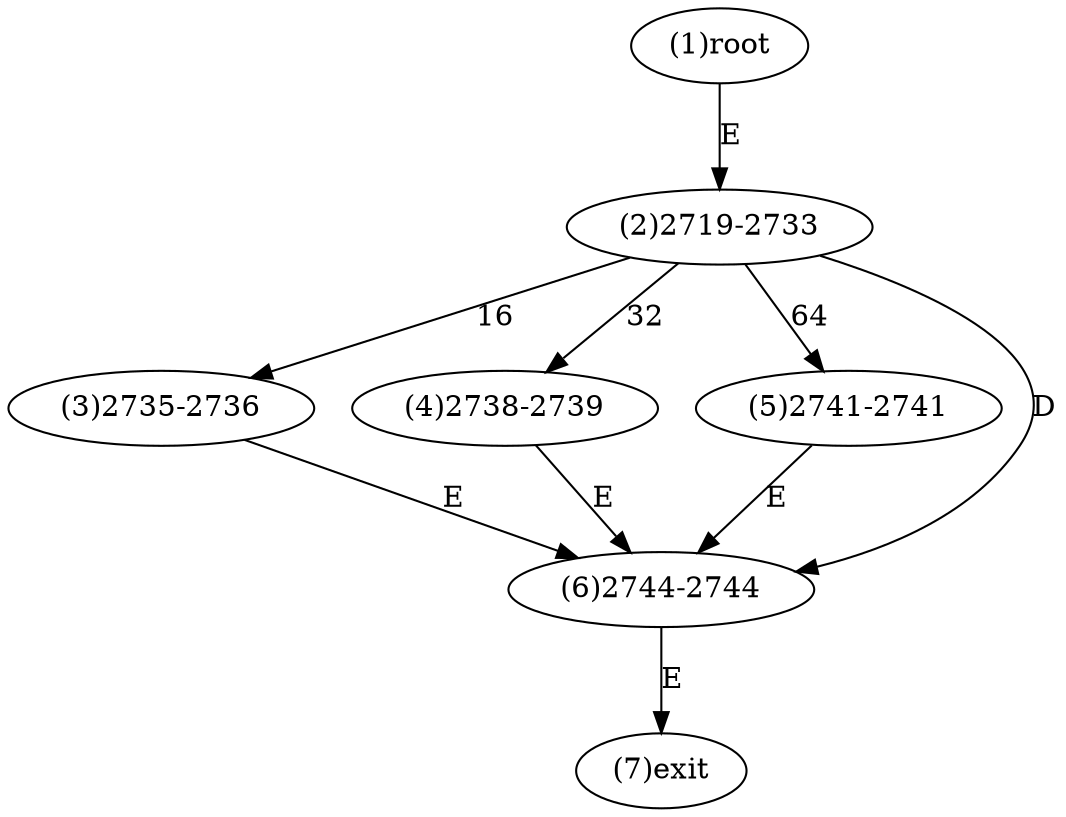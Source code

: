 digraph "" { 
1[ label="(1)root"];
2[ label="(2)2719-2733"];
3[ label="(3)2735-2736"];
4[ label="(4)2738-2739"];
5[ label="(5)2741-2741"];
6[ label="(6)2744-2744"];
7[ label="(7)exit"];
1->2[ label="E"];
2->3[ label="16"];
2->4[ label="32"];
2->5[ label="64"];
2->6[ label="D"];
3->6[ label="E"];
4->6[ label="E"];
5->6[ label="E"];
6->7[ label="E"];
}